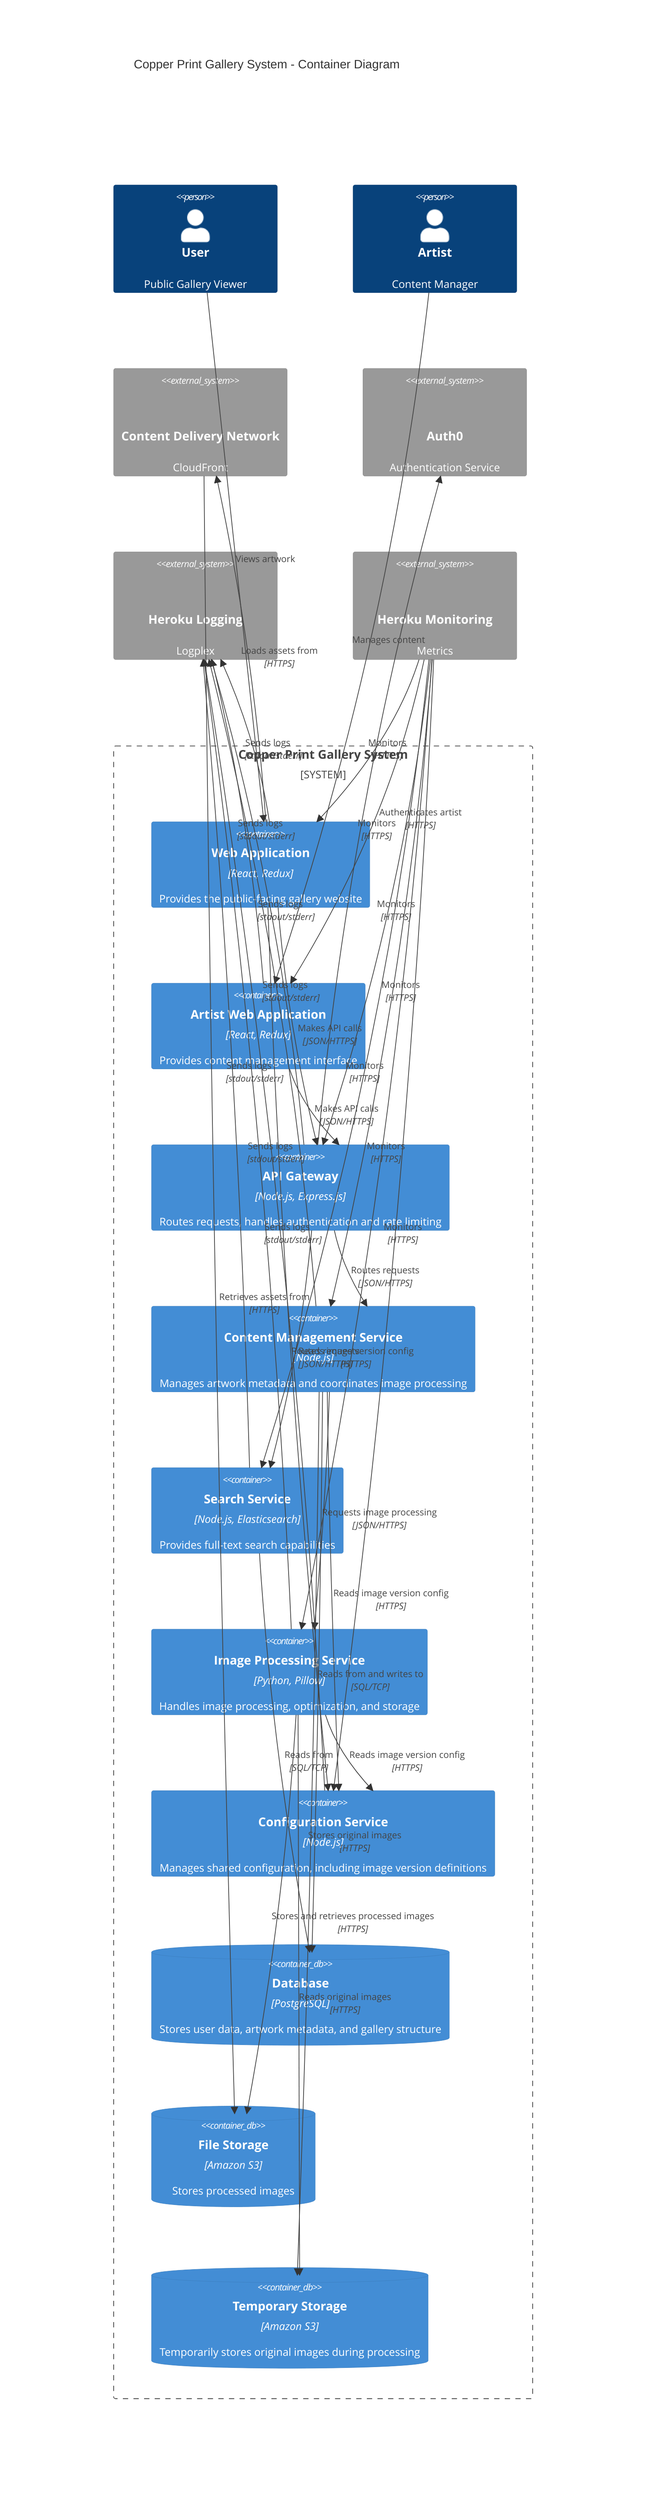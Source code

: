 C4Container
    title Copper Print Gallery System - Container Diagram

    Person(user, "User", "Public Gallery Viewer")
    Person(artist, "Artist", "Content Manager")

    System_Boundary(copper_print_gallery, "Copper Print Gallery System") {
        Container(web_app, "Web Application", "React, Redux", "Provides the public-facing gallery website")
        Container(artist_web_app, "Artist Web Application", "React, Redux", "Provides content management interface")
        Container(api_gateway, "API Gateway", "Node.js, Express.js", "Routes requests, handles authentication and rate limiting")
        Container(content_service, "Content Management Service", "Node.js", "Manages artwork metadata and coordinates image processing")
        Container(search_service, "Search Service", "Node.js, Elasticsearch", "Provides full-text search capabilities")
        Container(image_service, "Image Processing Service", "Python, Pillow", "Handles image processing, optimization, and storage")
        Container(config_service, "Configuration Service", "Node.js", "Manages shared configuration, including image version definitions")
        ContainerDb(database, "Database", "PostgreSQL", "Stores user data, artwork metadata, and gallery structure")
        ContainerDb(file_storage, "File Storage", "Amazon S3", "Stores processed images")
        ContainerDb(temp_storage, "Temporary Storage", "Amazon S3", "Temporarily stores original images during processing")
    }

    System_Ext(cdn, "Content Delivery Network", "CloudFront", "Serves optimized images and static assets")
    System_Ext(auth0, "Auth0", "Authentication Service", "Handles artist authentication and authorization")
    System_Ext(heroku_logging, "Heroku Logging", "Logplex", "Aggregates logs from all services")
    System_Ext(heroku_monitoring, "Heroku Monitoring", "Metrics", "Monitors system health and performance")

    Rel(user, web_app, "Views artwork")
    Rel(artist, artist_web_app, "Manages content")

    Rel(web_app, api_gateway, "Makes API calls", "JSON/HTTPS")
    Rel(artist_web_app, api_gateway, "Makes API calls", "JSON/HTTPS")
    Rel(web_app, cdn, "Loads assets from", "HTTPS")

    Rel(api_gateway, auth0, "Authenticates artist", "HTTPS")
    Rel(api_gateway, content_service, "Routes requests", "JSON/HTTPS")
    Rel(api_gateway, search_service, "Routes requests", "JSON/HTTPS")

    Rel(content_service, image_service, "Requests image processing", "JSON/HTTPS")
    Rel(content_service, database, "Reads from and writes to", "SQL/TCP")
    Rel(content_service, temp_storage, "Stores original images", "HTTPS")
    Rel(search_service, database, "Reads from", "SQL/TCP")
    Rel(image_service, temp_storage, "Reads original images", "HTTPS")
    Rel(image_service, file_storage, "Stores and retrieves processed images", "HTTPS")

    Rel(cdn, file_storage, "Retrieves assets from", "HTTPS")

    Rel(web_app, config_service, "Reads image version config", "HTTPS")
    Rel(content_service, config_service, "Reads image version config", "HTTPS")
    Rel(image_service, config_service, "Reads image version config", "HTTPS")

    Rel(web_app, heroku_logging, "Sends logs", "stdout/stderr")
    Rel(artist_web_app, heroku_logging, "Sends logs", "stdout/stderr")
    Rel(api_gateway, heroku_logging, "Sends logs", "stdout/stderr")
    Rel(content_service, heroku_logging, "Sends logs", "stdout/stderr")
    Rel(search_service, heroku_logging, "Sends logs", "stdout/stderr")
    Rel(image_service, heroku_logging, "Sends logs", "stdout/stderr")
    Rel(config_service, heroku_logging, "Sends logs", "stdout/stderr")

    Rel(heroku_monitoring, web_app, "Monitors", "HTTPS")
    Rel(heroku_monitoring, artist_web_app, "Monitors", "HTTPS")
    Rel(heroku_monitoring, api_gateway, "Monitors", "HTTPS")
    Rel(heroku_monitoring, content_service, "Monitors", "HTTPS")
    Rel(heroku_monitoring, search_service, "Monitors", "HTTPS")
    Rel(heroku_monitoring, image_service, "Monitors", "HTTPS")
    Rel(heroku_monitoring, config_service, "Monitors", "HTTPS")

    UpdateLayoutConfig($c4ShapeInRow="3", $c4BoundaryInRow="1")